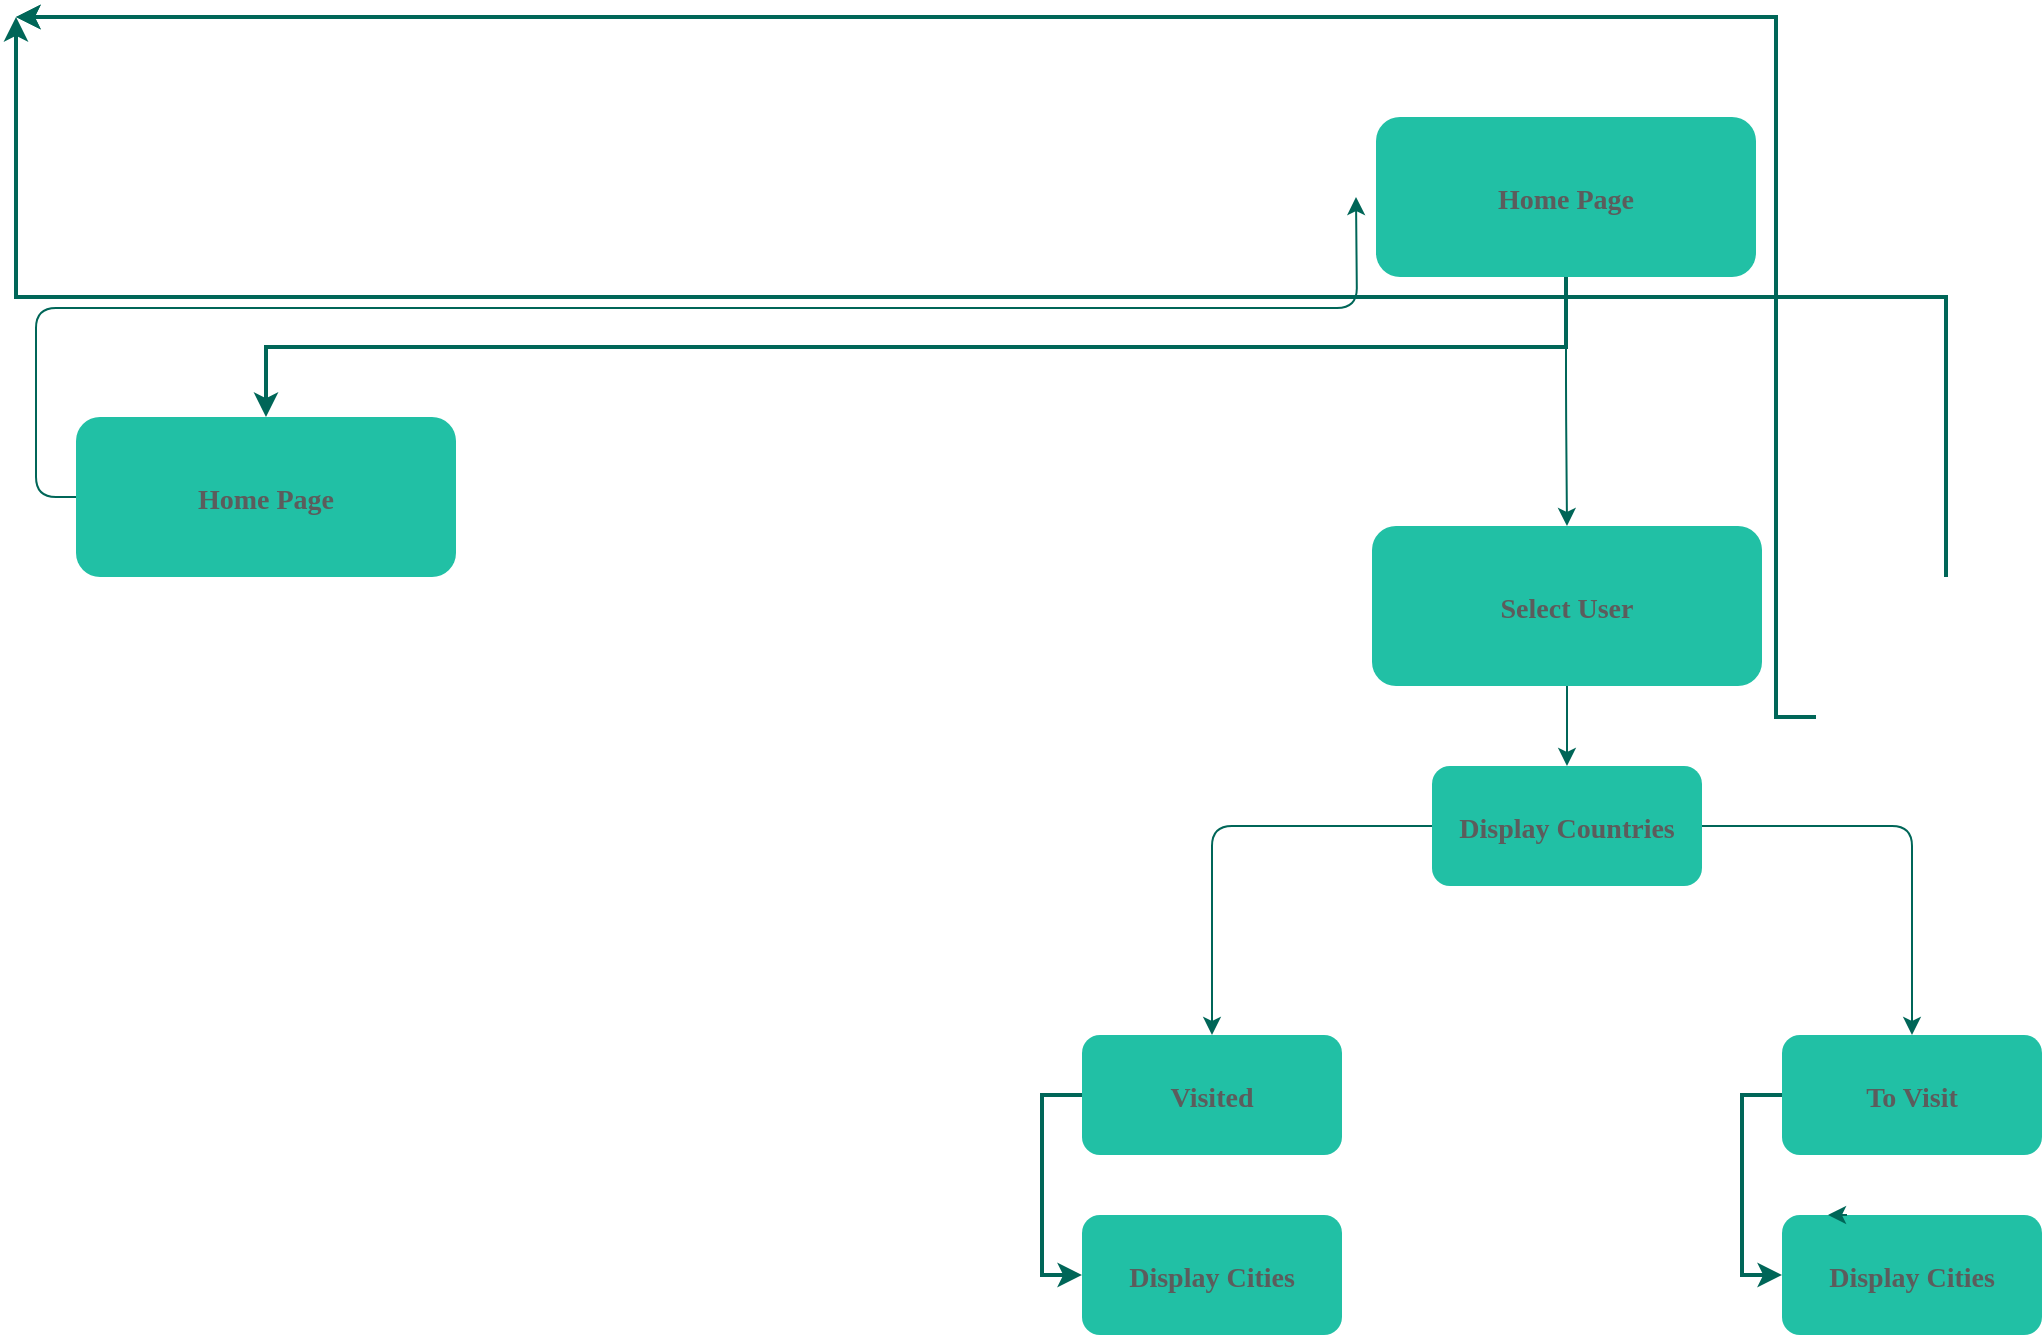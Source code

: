 <mxfile version="14.5.4" type="device"><diagram name="Page-1" id="2c0d36ab-eaac-3732-788b-9136903baeff"><mxGraphModel dx="1892" dy="1290" grid="1" gridSize="10" guides="1" tooltips="1" connect="1" arrows="1" fold="1" page="1" pageScale="1.5" pageWidth="1169" pageHeight="827" math="0" shadow="0"><root><mxCell id="0"/><mxCell id="1" parent="0"/><mxCell id="BjD4z8Up96JtafQ7AfM5-140" style="edgeStyle=orthogonalEdgeStyle;curved=0;rounded=1;sketch=0;orthogonalLoop=1;jettySize=auto;html=1;exitX=0.5;exitY=1;exitDx=0;exitDy=0;strokeColor=#006658;fillColor=#21C0A5;fontColor=#5C5C5C;" edge="1" parent="1" source="2" target="12"><mxGeometry relative="1" as="geometry"/></mxCell><mxCell id="2" value="Home Page" style="rounded=1;fillColor=#21C0A5;strokeColor=none;fontColor=#5C5C5C;fontStyle=1;fontFamily=Tahoma;fontSize=14" parent="1" vertex="1"><mxGeometry x="757" y="185.5" width="190" height="80" as="geometry"/></mxCell><mxCell id="BjD4z8Up96JtafQ7AfM5-137" style="edgeStyle=orthogonalEdgeStyle;curved=0;rounded=1;sketch=0;orthogonalLoop=1;jettySize=auto;html=1;exitX=0.5;exitY=1;exitDx=0;exitDy=0;entryX=0.5;entryY=0;entryDx=0;entryDy=0;strokeColor=#006658;fillColor=#21C0A5;fontColor=#5C5C5C;" edge="1" parent="1" source="12" target="BjD4z8Up96JtafQ7AfM5-134"><mxGeometry relative="1" as="geometry"/></mxCell><mxCell id="12" value="Select User" style="rounded=1;fillColor=#21C0A5;strokeColor=none;fontColor=#5C5C5C;fontStyle=1;fontFamily=Tahoma;fontSize=14" parent="1" vertex="1"><mxGeometry x="755" y="390" width="195" height="80" as="geometry"/></mxCell><mxCell id="BjD4z8Up96JtafQ7AfM5-124" style="edgeStyle=orthogonalEdgeStyle;curved=0;rounded=1;sketch=0;orthogonalLoop=1;jettySize=auto;html=1;exitX=0;exitY=0.5;exitDx=0;exitDy=0;strokeColor=#006658;fillColor=#21C0A5;fontColor=#5C5C5C;entryX=0;entryY=0.5;entryDx=0;entryDy=0;" edge="1" parent="1" source="13"><mxGeometry relative="1" as="geometry"><mxPoint x="747" y="225.5" as="targetPoint"/></mxGeometry></mxCell><mxCell id="13" value="Home Page" style="rounded=1;fillColor=#21C0A5;strokeColor=none;fontColor=#5C5C5C;fontStyle=1;fontFamily=Tahoma;fontSize=14" parent="1" vertex="1"><mxGeometry x="107" y="335.5" width="190" height="80" as="geometry"/></mxCell><mxCell id="25" value="Visited" style="rounded=1;fillColor=#21C0A5;strokeColor=none;fontColor=#5C5C5C;fontStyle=1;fontFamily=Tahoma;fontSize=14" parent="1" vertex="1"><mxGeometry x="610" y="644.5" width="130" height="60" as="geometry"/></mxCell><mxCell id="26" value="Display Cities" style="rounded=1;fillColor=#21C0A5;strokeColor=none;fontColor=#5C5C5C;fontStyle=1;fontFamily=Tahoma;fontSize=14" parent="1" vertex="1"><mxGeometry x="610" y="734.5" width="130" height="60" as="geometry"/></mxCell><mxCell id="33" value="To Visit" style="rounded=1;fillColor=#21C0A5;strokeColor=none;fontColor=#5C5C5C;fontStyle=1;fontFamily=Tahoma;fontSize=14" parent="1" vertex="1"><mxGeometry x="960" y="644.5" width="130" height="60" as="geometry"/></mxCell><mxCell id="34" value="Display Cities" style="rounded=1;fillColor=#21C0A5;strokeColor=none;fontColor=#5C5C5C;fontStyle=1;fontFamily=Tahoma;fontSize=14" parent="1" vertex="1"><mxGeometry x="960" y="734.5" width="130" height="60" as="geometry"/></mxCell><mxCell id="61" value="" style="edgeStyle=elbowEdgeStyle;elbow=vertical;strokeWidth=2;rounded=0;strokeColor=#006658;fontColor=#5C5C5C;" parent="1" source="2" target="13" edge="1"><mxGeometry x="-23" y="135.5" width="100" height="100" as="geometry"><mxPoint x="-23" y="235.5" as="sourcePoint"/><mxPoint x="77" y="135.5" as="targetPoint"/></mxGeometry></mxCell><mxCell id="70" value="" style="edgeStyle=elbowEdgeStyle;elbow=horizontal;strokeWidth=2;rounded=0;strokeColor=#006658;fontColor=#5C5C5C;" parent="1" source="25" target="26" edge="1"><mxGeometry x="170" y="324.5" width="100" height="100" as="geometry"><mxPoint x="170" y="424.5" as="sourcePoint"/><mxPoint x="270" y="324.5" as="targetPoint"/><Array as="points"><mxPoint x="590" y="724.5"/></Array></mxGeometry></mxCell><mxCell id="76" value="" style="edgeStyle=elbowEdgeStyle;elbow=horizontal;strokeWidth=2;rounded=0;strokeColor=#006658;fontColor=#5C5C5C;" parent="1" source="33" target="34" edge="1"><mxGeometry x="170" y="324.5" width="100" height="100" as="geometry"><mxPoint x="170" y="424.5" as="sourcePoint"/><mxPoint x="270" y="324.5" as="targetPoint"/><Array as="points"><mxPoint x="940" y="724.5"/></Array></mxGeometry></mxCell><mxCell id="82" value="" style="edgeStyle=elbowEdgeStyle;elbow=horizontal;strokeWidth=2;rounded=0;strokeColor=#006658;fontColor=#5C5C5C;" parent="1" target="42" edge="1"><mxGeometry x="-23" y="135.5" width="100" height="100" as="geometry"><mxPoint x="977" y="485.5" as="sourcePoint"/><mxPoint x="77" y="135.5" as="targetPoint"/><Array as="points"><mxPoint x="957" y="535.5"/></Array></mxGeometry></mxCell><mxCell id="83" value="" style="edgeStyle=elbowEdgeStyle;elbow=horizontal;strokeWidth=2;rounded=0;strokeColor=#006658;fontColor=#5C5C5C;" parent="1" target="43" edge="1"><mxGeometry x="-23" y="135.5" width="100" height="100" as="geometry"><mxPoint x="977" y="485.5" as="sourcePoint"/><mxPoint x="77" y="135.5" as="targetPoint"/><Array as="points"><mxPoint x="957" y="585.5"/></Array></mxGeometry></mxCell><mxCell id="103" value="" style="edgeStyle=elbowEdgeStyle;elbow=vertical;strokeWidth=2;rounded=0;strokeColor=#006658;fontColor=#5C5C5C;" parent="1" target="41" edge="1"><mxGeometry x="-23" y="135.5" width="100" height="100" as="geometry"><mxPoint x="1042" y="415.5" as="sourcePoint"/><mxPoint x="77" y="135.5" as="targetPoint"/></mxGeometry></mxCell><mxCell id="BjD4z8Up96JtafQ7AfM5-129" style="edgeStyle=orthogonalEdgeStyle;curved=0;rounded=1;sketch=0;orthogonalLoop=1;jettySize=auto;html=1;exitX=0.25;exitY=0;exitDx=0;exitDy=0;entryX=0.177;entryY=0.007;entryDx=0;entryDy=0;entryPerimeter=0;strokeColor=#006658;fillColor=#21C0A5;fontColor=#5C5C5C;" edge="1" parent="1" source="34" target="34"><mxGeometry relative="1" as="geometry"/></mxCell><mxCell id="BjD4z8Up96JtafQ7AfM5-135" style="edgeStyle=orthogonalEdgeStyle;curved=0;rounded=1;sketch=0;orthogonalLoop=1;jettySize=auto;html=1;exitX=1;exitY=0.5;exitDx=0;exitDy=0;strokeColor=#006658;fillColor=#21C0A5;fontColor=#5C5C5C;" edge="1" parent="1" source="BjD4z8Up96JtafQ7AfM5-134" target="33"><mxGeometry relative="1" as="geometry"><mxPoint x="1033" y="540.643" as="targetPoint"/></mxGeometry></mxCell><mxCell id="BjD4z8Up96JtafQ7AfM5-136" style="edgeStyle=orthogonalEdgeStyle;curved=0;rounded=1;sketch=0;orthogonalLoop=1;jettySize=auto;html=1;exitX=0;exitY=0.5;exitDx=0;exitDy=0;strokeColor=#006658;fillColor=#21C0A5;fontColor=#5C5C5C;" edge="1" parent="1" source="BjD4z8Up96JtafQ7AfM5-134" target="25"><mxGeometry relative="1" as="geometry"><mxPoint x="663.0" y="540.643" as="targetPoint"/></mxGeometry></mxCell><mxCell id="BjD4z8Up96JtafQ7AfM5-134" value="Display Countries" style="rounded=1;fillColor=#21C0A5;strokeColor=none;fontColor=#5C5C5C;fontStyle=1;fontFamily=Tahoma;fontSize=14" vertex="1" parent="1"><mxGeometry x="785" y="510" width="135" height="60" as="geometry"/></mxCell></root></mxGraphModel></diagram></mxfile>
